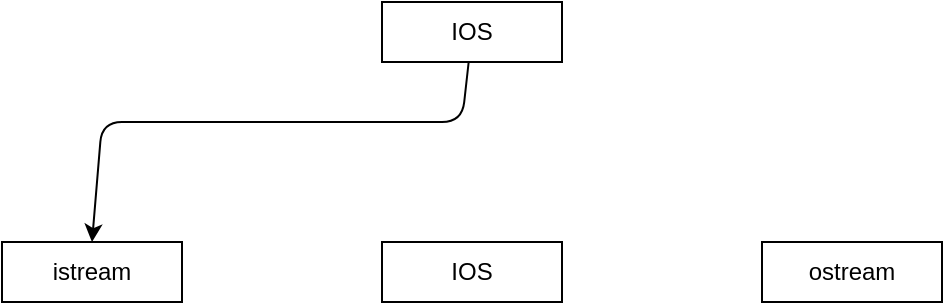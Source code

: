 <mxfile>
    <diagram id="DHe3NGkz7pKQhRMaTOAr" name="Page-1">
        <mxGraphModel dx="950" dy="615" grid="1" gridSize="10" guides="1" tooltips="1" connect="1" arrows="1" fold="1" page="1" pageScale="1" pageWidth="850" pageHeight="1100" math="0" shadow="0">
            <root>
                <mxCell id="0"/>
                <mxCell id="1" parent="0"/>
                <mxCell id="7" style="edgeStyle=none;html=1;entryX=0.5;entryY=0;entryDx=0;entryDy=0;" edge="1" parent="1" source="3" target="5">
                    <mxGeometry relative="1" as="geometry">
                        <Array as="points">
                            <mxPoint x="380" y="120"/>
                            <mxPoint x="200" y="120"/>
                        </Array>
                    </mxGeometry>
                </mxCell>
                <mxCell id="3" value="IOS" style="rounded=0;whiteSpace=wrap;html=1;" vertex="1" parent="1">
                    <mxGeometry x="340" y="60" width="90" height="30" as="geometry"/>
                </mxCell>
                <mxCell id="4" value="IOS" style="rounded=0;whiteSpace=wrap;html=1;" vertex="1" parent="1">
                    <mxGeometry x="340" y="180" width="90" height="30" as="geometry"/>
                </mxCell>
                <mxCell id="5" value="istream" style="rounded=0;whiteSpace=wrap;html=1;" vertex="1" parent="1">
                    <mxGeometry x="150" y="180" width="90" height="30" as="geometry"/>
                </mxCell>
                <mxCell id="6" value="ostream" style="rounded=0;whiteSpace=wrap;html=1;" vertex="1" parent="1">
                    <mxGeometry x="530" y="180" width="90" height="30" as="geometry"/>
                </mxCell>
            </root>
        </mxGraphModel>
    </diagram>
</mxfile>